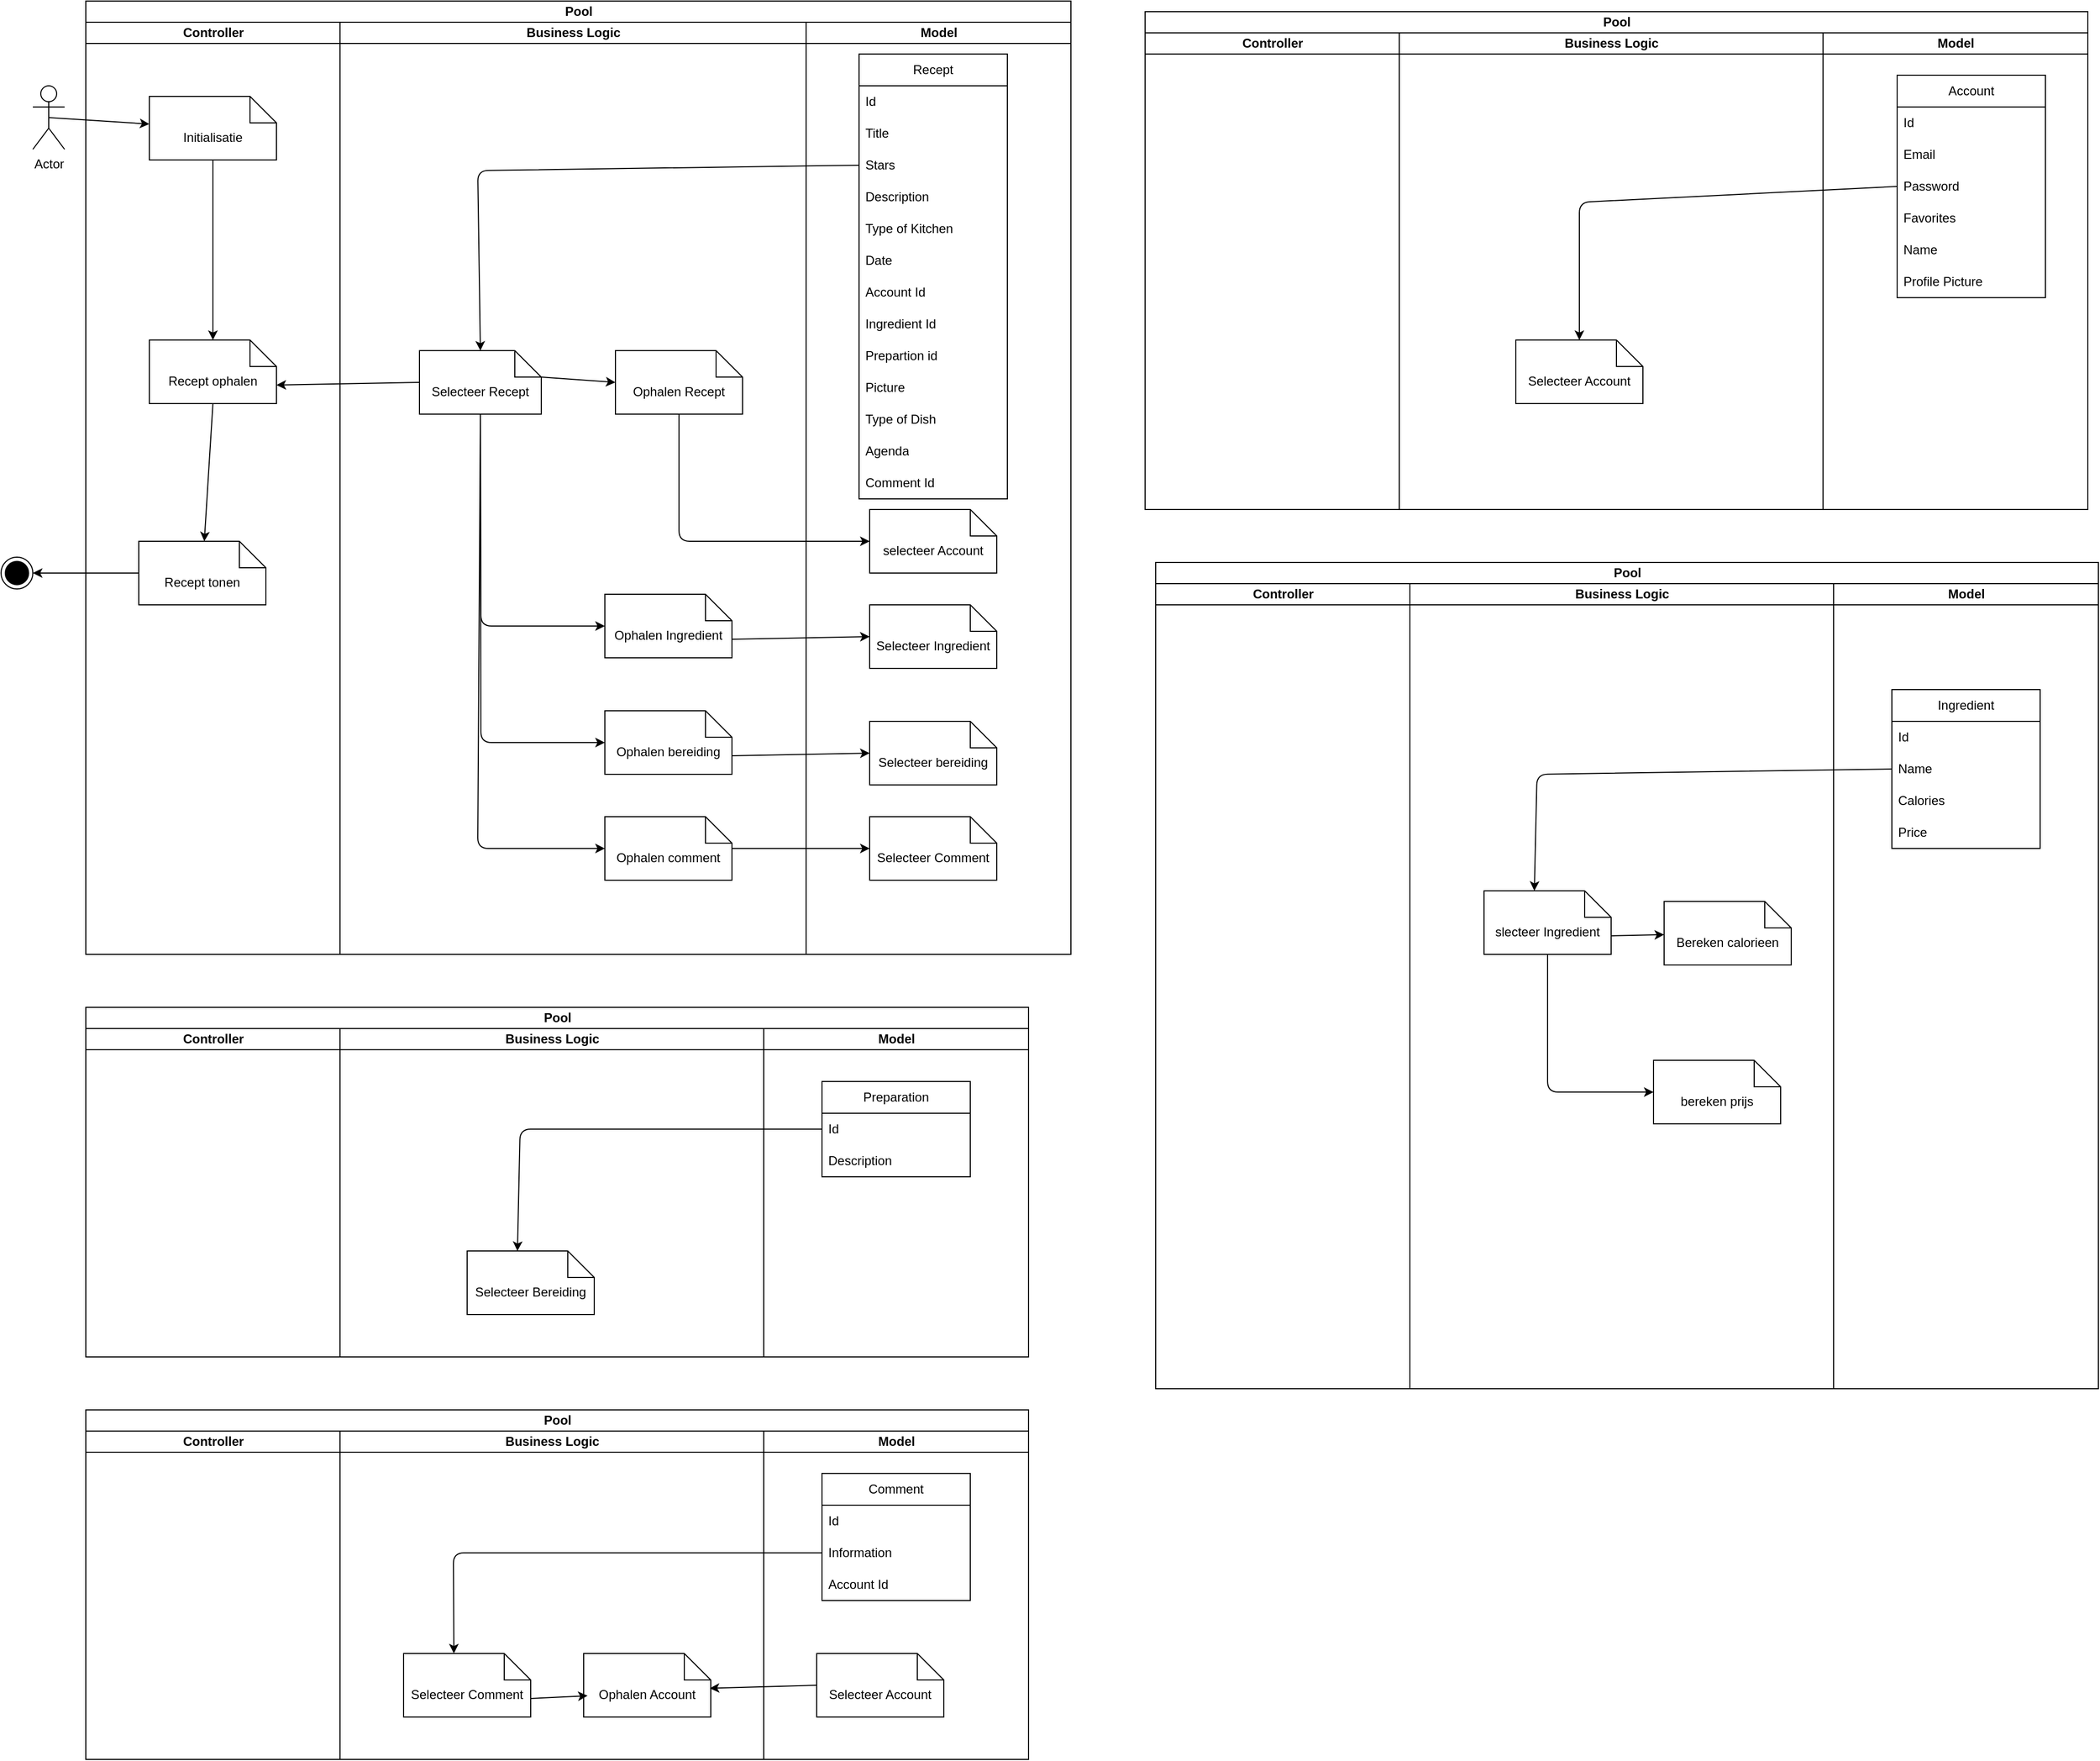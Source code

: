 <mxfile>
    <diagram id="ECCY4xuhzus7_QFNmY9s" name="Page-1">
        <mxGraphModel dx="3103" dy="2226" grid="1" gridSize="10" guides="1" tooltips="1" connect="1" arrows="1" fold="1" page="1" pageScale="1" pageWidth="850" pageHeight="1100" math="0" shadow="0">
            <root>
                <mxCell id="0"/>
                <mxCell id="1" parent="0"/>
                <mxCell id="2" value="Actor" style="shape=umlActor;verticalLabelPosition=bottom;verticalAlign=top;html=1;" vertex="1" parent="1">
                    <mxGeometry x="60" y="400" width="30" height="60" as="geometry"/>
                </mxCell>
                <mxCell id="3" value="Pool" style="swimlane;childLayout=stackLayout;resizeParent=1;resizeParentMax=0;startSize=20;html=1;" vertex="1" parent="1">
                    <mxGeometry x="110" y="320" width="930" height="900" as="geometry"/>
                </mxCell>
                <mxCell id="4" value="Controller" style="swimlane;startSize=20;html=1;" vertex="1" parent="3">
                    <mxGeometry y="20" width="240" height="880" as="geometry"/>
                </mxCell>
                <mxCell id="12" style="edgeStyle=none;html=1;exitX=0.5;exitY=1;exitDx=0;exitDy=0;exitPerimeter=0;" edge="1" parent="4" source="7" target="8">
                    <mxGeometry relative="1" as="geometry"/>
                </mxCell>
                <mxCell id="7" value="Initialisatie" style="shape=note2;boundedLbl=1;whiteSpace=wrap;html=1;size=25;verticalAlign=top;align=center;" vertex="1" parent="4">
                    <mxGeometry x="60" y="70" width="120" height="60" as="geometry"/>
                </mxCell>
                <mxCell id="13" style="edgeStyle=none;html=1;exitX=0.5;exitY=1;exitDx=0;exitDy=0;exitPerimeter=0;" edge="1" parent="4" source="8" target="9">
                    <mxGeometry relative="1" as="geometry"/>
                </mxCell>
                <mxCell id="8" value="Recept ophalen" style="shape=note2;boundedLbl=1;whiteSpace=wrap;html=1;size=25;verticalAlign=top;align=center;" vertex="1" parent="4">
                    <mxGeometry x="60" y="300" width="120" height="60" as="geometry"/>
                </mxCell>
                <mxCell id="9" value="Recept tonen" style="shape=note2;boundedLbl=1;whiteSpace=wrap;html=1;size=25;verticalAlign=top;align=center;" vertex="1" parent="4">
                    <mxGeometry x="50" y="490" width="120" height="60" as="geometry"/>
                </mxCell>
                <mxCell id="5" value="Business Logic" style="swimlane;startSize=20;html=1;" vertex="1" parent="3">
                    <mxGeometry x="240" y="20" width="440" height="880" as="geometry"/>
                </mxCell>
                <mxCell id="30" value="Selecteer Recept" style="shape=note2;boundedLbl=1;whiteSpace=wrap;html=1;size=25;verticalAlign=top;align=center;" vertex="1" parent="5">
                    <mxGeometry x="75" y="310" width="115" height="60" as="geometry"/>
                </mxCell>
                <mxCell id="34" value="Ophalen Recept" style="shape=note2;boundedLbl=1;whiteSpace=wrap;html=1;size=25;verticalAlign=top;align=center;" vertex="1" parent="5">
                    <mxGeometry x="260" y="310" width="120" height="60" as="geometry"/>
                </mxCell>
                <mxCell id="35" style="edgeStyle=none;html=1;exitX=0;exitY=0;exitDx=115;exitDy=25;exitPerimeter=0;entryX=0;entryY=0.5;entryDx=0;entryDy=0;entryPerimeter=0;" edge="1" parent="5" source="30" target="34">
                    <mxGeometry relative="1" as="geometry"/>
                </mxCell>
                <mxCell id="38" value="Ophalen Ingredient" style="shape=note2;boundedLbl=1;whiteSpace=wrap;html=1;size=25;verticalAlign=top;align=center;" vertex="1" parent="5">
                    <mxGeometry x="250" y="540" width="120" height="60" as="geometry"/>
                </mxCell>
                <mxCell id="39" style="edgeStyle=none;html=1;exitX=0.5;exitY=1;exitDx=0;exitDy=0;exitPerimeter=0;entryX=0;entryY=0.5;entryDx=0;entryDy=0;entryPerimeter=0;" edge="1" parent="5" source="30" target="38">
                    <mxGeometry relative="1" as="geometry">
                        <Array as="points">
                            <mxPoint x="133" y="570"/>
                        </Array>
                    </mxGeometry>
                </mxCell>
                <mxCell id="42" value="Ophalen bereiding" style="shape=note2;boundedLbl=1;whiteSpace=wrap;html=1;size=25;verticalAlign=top;align=center;" vertex="1" parent="5">
                    <mxGeometry x="250" y="650" width="120" height="60" as="geometry"/>
                </mxCell>
                <mxCell id="43" style="edgeStyle=none;html=1;exitX=0.5;exitY=1;exitDx=0;exitDy=0;exitPerimeter=0;entryX=0;entryY=0.5;entryDx=0;entryDy=0;entryPerimeter=0;" edge="1" parent="5" source="30" target="42">
                    <mxGeometry relative="1" as="geometry">
                        <Array as="points">
                            <mxPoint x="133" y="680"/>
                        </Array>
                    </mxGeometry>
                </mxCell>
                <mxCell id="109" value="Ophalen comment" style="shape=note2;boundedLbl=1;whiteSpace=wrap;html=1;size=25;verticalAlign=top;align=center;" vertex="1" parent="5">
                    <mxGeometry x="250" y="750" width="120" height="60" as="geometry"/>
                </mxCell>
                <mxCell id="112" style="edgeStyle=none;html=1;exitX=0.5;exitY=1;exitDx=0;exitDy=0;exitPerimeter=0;entryX=0;entryY=0.5;entryDx=0;entryDy=0;entryPerimeter=0;" edge="1" parent="5" source="30" target="109">
                    <mxGeometry relative="1" as="geometry">
                        <Array as="points">
                            <mxPoint x="130" y="780"/>
                        </Array>
                    </mxGeometry>
                </mxCell>
                <mxCell id="32" style="edgeStyle=none;html=1;exitX=0;exitY=0.5;exitDx=0;exitDy=0;exitPerimeter=0;entryX=0;entryY=0;entryDx=120;entryDy=42.5;entryPerimeter=0;" edge="1" parent="3" source="30" target="8">
                    <mxGeometry relative="1" as="geometry"/>
                </mxCell>
                <mxCell id="33" style="edgeStyle=none;html=1;exitX=0;exitY=0.5;exitDx=0;exitDy=0;entryX=0.5;entryY=0;entryDx=0;entryDy=0;entryPerimeter=0;" edge="1" parent="3" source="20" target="30">
                    <mxGeometry relative="1" as="geometry">
                        <Array as="points">
                            <mxPoint x="370" y="160"/>
                        </Array>
                    </mxGeometry>
                </mxCell>
                <mxCell id="37" style="edgeStyle=none;html=1;exitX=0.5;exitY=1;exitDx=0;exitDy=0;exitPerimeter=0;entryX=0;entryY=0.5;entryDx=0;entryDy=0;entryPerimeter=0;" edge="1" parent="3" source="34" target="36">
                    <mxGeometry relative="1" as="geometry">
                        <Array as="points">
                            <mxPoint x="560" y="510"/>
                        </Array>
                    </mxGeometry>
                </mxCell>
                <mxCell id="41" style="edgeStyle=none;html=1;exitX=0;exitY=0;exitDx=120;exitDy=42.5;exitPerimeter=0;entryX=0;entryY=0.5;entryDx=0;entryDy=0;entryPerimeter=0;" edge="1" parent="3" source="38" target="40">
                    <mxGeometry relative="1" as="geometry"/>
                </mxCell>
                <mxCell id="45" style="edgeStyle=none;html=1;exitX=0;exitY=0;exitDx=120;exitDy=42.5;exitPerimeter=0;entryX=0;entryY=0.5;entryDx=0;entryDy=0;entryPerimeter=0;" edge="1" parent="3" source="42" target="44">
                    <mxGeometry relative="1" as="geometry"/>
                </mxCell>
                <mxCell id="6" value="Model" style="swimlane;startSize=20;html=1;" vertex="1" parent="3">
                    <mxGeometry x="680" y="20" width="250" height="880" as="geometry"/>
                </mxCell>
                <mxCell id="17" value="Recept" style="swimlane;fontStyle=0;childLayout=stackLayout;horizontal=1;startSize=30;horizontalStack=0;resizeParent=1;resizeParentMax=0;resizeLast=0;collapsible=1;marginBottom=0;whiteSpace=wrap;html=1;" vertex="1" parent="6">
                    <mxGeometry x="50" y="30" width="140" height="420" as="geometry"/>
                </mxCell>
                <mxCell id="18" value="Id" style="text;strokeColor=none;fillColor=none;align=left;verticalAlign=middle;spacingLeft=4;spacingRight=4;overflow=hidden;points=[[0,0.5],[1,0.5]];portConstraint=eastwest;rotatable=0;whiteSpace=wrap;html=1;" vertex="1" parent="17">
                    <mxGeometry y="30" width="140" height="30" as="geometry"/>
                </mxCell>
                <mxCell id="19" value="Title" style="text;strokeColor=none;fillColor=none;align=left;verticalAlign=middle;spacingLeft=4;spacingRight=4;overflow=hidden;points=[[0,0.5],[1,0.5]];portConstraint=eastwest;rotatable=0;whiteSpace=wrap;html=1;" vertex="1" parent="17">
                    <mxGeometry y="60" width="140" height="30" as="geometry"/>
                </mxCell>
                <mxCell id="20" value="Stars" style="text;strokeColor=none;fillColor=none;align=left;verticalAlign=middle;spacingLeft=4;spacingRight=4;overflow=hidden;points=[[0,0.5],[1,0.5]];portConstraint=eastwest;rotatable=0;whiteSpace=wrap;html=1;" vertex="1" parent="17">
                    <mxGeometry y="90" width="140" height="30" as="geometry"/>
                </mxCell>
                <mxCell id="21" value="Description" style="text;strokeColor=none;fillColor=none;align=left;verticalAlign=middle;spacingLeft=4;spacingRight=4;overflow=hidden;points=[[0,0.5],[1,0.5]];portConstraint=eastwest;rotatable=0;whiteSpace=wrap;html=1;" vertex="1" parent="17">
                    <mxGeometry y="120" width="140" height="30" as="geometry"/>
                </mxCell>
                <mxCell id="22" value="Type of Kitchen" style="text;strokeColor=none;fillColor=none;align=left;verticalAlign=middle;spacingLeft=4;spacingRight=4;overflow=hidden;points=[[0,0.5],[1,0.5]];portConstraint=eastwest;rotatable=0;whiteSpace=wrap;html=1;" vertex="1" parent="17">
                    <mxGeometry y="150" width="140" height="30" as="geometry"/>
                </mxCell>
                <mxCell id="23" value="Date" style="text;strokeColor=none;fillColor=none;align=left;verticalAlign=middle;spacingLeft=4;spacingRight=4;overflow=hidden;points=[[0,0.5],[1,0.5]];portConstraint=eastwest;rotatable=0;whiteSpace=wrap;html=1;" vertex="1" parent="17">
                    <mxGeometry y="180" width="140" height="30" as="geometry"/>
                </mxCell>
                <mxCell id="24" value="Account Id" style="text;strokeColor=none;fillColor=none;align=left;verticalAlign=middle;spacingLeft=4;spacingRight=4;overflow=hidden;points=[[0,0.5],[1,0.5]];portConstraint=eastwest;rotatable=0;whiteSpace=wrap;html=1;" vertex="1" parent="17">
                    <mxGeometry y="210" width="140" height="30" as="geometry"/>
                </mxCell>
                <mxCell id="25" value="Ingredient Id" style="text;strokeColor=none;fillColor=none;align=left;verticalAlign=middle;spacingLeft=4;spacingRight=4;overflow=hidden;points=[[0,0.5],[1,0.5]];portConstraint=eastwest;rotatable=0;whiteSpace=wrap;html=1;" vertex="1" parent="17">
                    <mxGeometry y="240" width="140" height="30" as="geometry"/>
                </mxCell>
                <mxCell id="26" value="Prepartion id" style="text;strokeColor=none;fillColor=none;align=left;verticalAlign=middle;spacingLeft=4;spacingRight=4;overflow=hidden;points=[[0,0.5],[1,0.5]];portConstraint=eastwest;rotatable=0;whiteSpace=wrap;html=1;" vertex="1" parent="17">
                    <mxGeometry y="270" width="140" height="30" as="geometry"/>
                </mxCell>
                <mxCell id="27" value="Picture" style="text;strokeColor=none;fillColor=none;align=left;verticalAlign=middle;spacingLeft=4;spacingRight=4;overflow=hidden;points=[[0,0.5],[1,0.5]];portConstraint=eastwest;rotatable=0;whiteSpace=wrap;html=1;" vertex="1" parent="17">
                    <mxGeometry y="300" width="140" height="30" as="geometry"/>
                </mxCell>
                <mxCell id="28" value="Type of Dish" style="text;strokeColor=none;fillColor=none;align=left;verticalAlign=middle;spacingLeft=4;spacingRight=4;overflow=hidden;points=[[0,0.5],[1,0.5]];portConstraint=eastwest;rotatable=0;whiteSpace=wrap;html=1;" vertex="1" parent="17">
                    <mxGeometry y="330" width="140" height="30" as="geometry"/>
                </mxCell>
                <mxCell id="110" value="Agenda" style="text;strokeColor=none;fillColor=none;align=left;verticalAlign=middle;spacingLeft=4;spacingRight=4;overflow=hidden;points=[[0,0.5],[1,0.5]];portConstraint=eastwest;rotatable=0;whiteSpace=wrap;html=1;" vertex="1" parent="17">
                    <mxGeometry y="360" width="140" height="30" as="geometry"/>
                </mxCell>
                <mxCell id="29" value="Comment Id" style="text;strokeColor=none;fillColor=none;align=left;verticalAlign=middle;spacingLeft=4;spacingRight=4;overflow=hidden;points=[[0,0.5],[1,0.5]];portConstraint=eastwest;rotatable=0;whiteSpace=wrap;html=1;" vertex="1" parent="17">
                    <mxGeometry y="390" width="140" height="30" as="geometry"/>
                </mxCell>
                <mxCell id="36" value="selecteer Account" style="shape=note2;boundedLbl=1;whiteSpace=wrap;html=1;size=25;verticalAlign=top;align=center;" vertex="1" parent="6">
                    <mxGeometry x="60" y="460" width="120" height="60" as="geometry"/>
                </mxCell>
                <mxCell id="40" value="Selecteer Ingredient" style="shape=note2;boundedLbl=1;whiteSpace=wrap;html=1;size=25;verticalAlign=top;align=center;" vertex="1" parent="6">
                    <mxGeometry x="60" y="550" width="120" height="60" as="geometry"/>
                </mxCell>
                <mxCell id="44" value="Selecteer bereiding" style="shape=note2;boundedLbl=1;whiteSpace=wrap;html=1;size=25;verticalAlign=top;align=center;" vertex="1" parent="6">
                    <mxGeometry x="60" y="660" width="120" height="60" as="geometry"/>
                </mxCell>
                <mxCell id="111" value="Selecteer Comment" style="shape=note2;boundedLbl=1;whiteSpace=wrap;html=1;size=25;verticalAlign=top;align=center;" vertex="1" parent="6">
                    <mxGeometry x="60" y="750" width="120" height="60" as="geometry"/>
                </mxCell>
                <mxCell id="113" style="edgeStyle=none;html=1;entryX=0;entryY=0.5;entryDx=0;entryDy=0;entryPerimeter=0;" edge="1" parent="3" source="109" target="111">
                    <mxGeometry relative="1" as="geometry"/>
                </mxCell>
                <mxCell id="10" value="" style="ellipse;html=1;shape=endState;fillColor=strokeColor;" vertex="1" parent="1">
                    <mxGeometry x="30" y="845" width="30" height="30" as="geometry"/>
                </mxCell>
                <mxCell id="11" style="edgeStyle=none;html=1;exitX=0.5;exitY=0.5;exitDx=0;exitDy=0;exitPerimeter=0;" edge="1" parent="1" source="2" target="7">
                    <mxGeometry relative="1" as="geometry"/>
                </mxCell>
                <mxCell id="14" style="edgeStyle=none;html=1;exitX=0;exitY=0.5;exitDx=0;exitDy=0;exitPerimeter=0;entryX=1;entryY=0.5;entryDx=0;entryDy=0;" edge="1" parent="1" source="9" target="10">
                    <mxGeometry relative="1" as="geometry"/>
                </mxCell>
                <mxCell id="52" value="Pool" style="swimlane;childLayout=stackLayout;resizeParent=1;resizeParentMax=0;startSize=20;html=1;" vertex="1" parent="1">
                    <mxGeometry x="1120" y="850" width="890" height="780" as="geometry"/>
                </mxCell>
                <mxCell id="53" value="Controller" style="swimlane;startSize=20;html=1;" vertex="1" parent="52">
                    <mxGeometry y="20" width="240" height="760" as="geometry"/>
                </mxCell>
                <mxCell id="59" value="Business Logic" style="swimlane;startSize=20;html=1;" vertex="1" parent="52">
                    <mxGeometry x="240" y="20" width="400" height="760" as="geometry"/>
                </mxCell>
                <mxCell id="103" style="edgeStyle=none;html=1;exitX=0;exitY=0;exitDx=120;exitDy=42.5;exitPerimeter=0;" edge="1" parent="59" source="99" target="100">
                    <mxGeometry relative="1" as="geometry"/>
                </mxCell>
                <mxCell id="99" value="slecteer Ingredient" style="shape=note2;boundedLbl=1;whiteSpace=wrap;html=1;size=25;verticalAlign=top;align=center;" vertex="1" parent="59">
                    <mxGeometry x="70" y="290" width="120" height="60" as="geometry"/>
                </mxCell>
                <mxCell id="100" value="Bereken calorieen" style="shape=note2;boundedLbl=1;whiteSpace=wrap;html=1;size=25;verticalAlign=top;align=center;" vertex="1" parent="59">
                    <mxGeometry x="240" y="300" width="120" height="60" as="geometry"/>
                </mxCell>
                <mxCell id="101" value="bereken prijs" style="shape=note2;boundedLbl=1;whiteSpace=wrap;html=1;size=25;verticalAlign=top;align=center;" vertex="1" parent="59">
                    <mxGeometry x="230" y="450" width="120" height="60" as="geometry"/>
                </mxCell>
                <mxCell id="102" style="edgeStyle=none;html=1;exitX=0.5;exitY=1;exitDx=0;exitDy=0;exitPerimeter=0;entryX=0;entryY=0.5;entryDx=0;entryDy=0;entryPerimeter=0;" edge="1" parent="59" source="99" target="101">
                    <mxGeometry relative="1" as="geometry">
                        <Array as="points">
                            <mxPoint x="130" y="480"/>
                        </Array>
                    </mxGeometry>
                </mxCell>
                <mxCell id="72" value="Model" style="swimlane;startSize=20;html=1;" vertex="1" parent="52">
                    <mxGeometry x="640" y="20" width="250" height="760" as="geometry"/>
                </mxCell>
                <mxCell id="94" value="Ingredient" style="swimlane;fontStyle=0;childLayout=stackLayout;horizontal=1;startSize=30;horizontalStack=0;resizeParent=1;resizeParentMax=0;resizeLast=0;collapsible=1;marginBottom=0;whiteSpace=wrap;html=1;" vertex="1" parent="72">
                    <mxGeometry x="55" y="100" width="140" height="150" as="geometry"/>
                </mxCell>
                <mxCell id="95" value="Id" style="text;strokeColor=none;fillColor=none;align=left;verticalAlign=middle;spacingLeft=4;spacingRight=4;overflow=hidden;points=[[0,0.5],[1,0.5]];portConstraint=eastwest;rotatable=0;whiteSpace=wrap;html=1;" vertex="1" parent="94">
                    <mxGeometry y="30" width="140" height="30" as="geometry"/>
                </mxCell>
                <mxCell id="96" value="Name" style="text;strokeColor=none;fillColor=none;align=left;verticalAlign=middle;spacingLeft=4;spacingRight=4;overflow=hidden;points=[[0,0.5],[1,0.5]];portConstraint=eastwest;rotatable=0;whiteSpace=wrap;html=1;" vertex="1" parent="94">
                    <mxGeometry y="60" width="140" height="30" as="geometry"/>
                </mxCell>
                <mxCell id="97" value="Calories" style="text;strokeColor=none;fillColor=none;align=left;verticalAlign=middle;spacingLeft=4;spacingRight=4;overflow=hidden;points=[[0,0.5],[1,0.5]];portConstraint=eastwest;rotatable=0;whiteSpace=wrap;html=1;" vertex="1" parent="94">
                    <mxGeometry y="90" width="140" height="30" as="geometry"/>
                </mxCell>
                <mxCell id="98" value="Price" style="text;strokeColor=none;fillColor=none;align=left;verticalAlign=middle;spacingLeft=4;spacingRight=4;overflow=hidden;points=[[0,0.5],[1,0.5]];portConstraint=eastwest;rotatable=0;whiteSpace=wrap;html=1;" vertex="1" parent="94">
                    <mxGeometry y="120" width="140" height="30" as="geometry"/>
                </mxCell>
                <mxCell id="104" style="edgeStyle=none;html=1;exitX=0;exitY=0.5;exitDx=0;exitDy=0;entryX=0;entryY=0;entryDx=47.5;entryDy=0;entryPerimeter=0;" edge="1" parent="52" source="96" target="99">
                    <mxGeometry relative="1" as="geometry">
                        <Array as="points">
                            <mxPoint x="360" y="200"/>
                        </Array>
                    </mxGeometry>
                </mxCell>
                <mxCell id="114" value="Pool" style="swimlane;childLayout=stackLayout;resizeParent=1;resizeParentMax=0;startSize=20;html=1;" vertex="1" parent="1">
                    <mxGeometry x="110" y="1270" width="890" height="330" as="geometry"/>
                </mxCell>
                <mxCell id="115" value="Controller" style="swimlane;startSize=20;html=1;" vertex="1" parent="114">
                    <mxGeometry y="20" width="240" height="310" as="geometry"/>
                </mxCell>
                <mxCell id="116" value="Business Logic" style="swimlane;startSize=20;html=1;" vertex="1" parent="114">
                    <mxGeometry x="240" y="20" width="400" height="310" as="geometry"/>
                </mxCell>
                <mxCell id="133" value="Selecteer Bereiding" style="shape=note2;boundedLbl=1;whiteSpace=wrap;html=1;size=25;verticalAlign=top;align=center;" vertex="1" parent="116">
                    <mxGeometry x="120" y="210" width="120" height="60" as="geometry"/>
                </mxCell>
                <mxCell id="122" value="Model" style="swimlane;startSize=20;html=1;" vertex="1" parent="114">
                    <mxGeometry x="640" y="20" width="250" height="310" as="geometry"/>
                </mxCell>
                <mxCell id="129" value="Preparation" style="swimlane;fontStyle=0;childLayout=stackLayout;horizontal=1;startSize=30;horizontalStack=0;resizeParent=1;resizeParentMax=0;resizeLast=0;collapsible=1;marginBottom=0;whiteSpace=wrap;html=1;" vertex="1" parent="122">
                    <mxGeometry x="55" y="50" width="140" height="90" as="geometry"/>
                </mxCell>
                <mxCell id="130" value="Id" style="text;strokeColor=none;fillColor=none;align=left;verticalAlign=middle;spacingLeft=4;spacingRight=4;overflow=hidden;points=[[0,0.5],[1,0.5]];portConstraint=eastwest;rotatable=0;whiteSpace=wrap;html=1;" vertex="1" parent="129">
                    <mxGeometry y="30" width="140" height="30" as="geometry"/>
                </mxCell>
                <mxCell id="131" value="Description" style="text;strokeColor=none;fillColor=none;align=left;verticalAlign=middle;spacingLeft=4;spacingRight=4;overflow=hidden;points=[[0,0.5],[1,0.5]];portConstraint=eastwest;rotatable=0;whiteSpace=wrap;html=1;" vertex="1" parent="129">
                    <mxGeometry y="60" width="140" height="30" as="geometry"/>
                </mxCell>
                <mxCell id="134" style="edgeStyle=none;html=1;exitX=0;exitY=0.5;exitDx=0;exitDy=0;entryX=0;entryY=0;entryDx=47.5;entryDy=0;entryPerimeter=0;" edge="1" parent="114" source="130" target="133">
                    <mxGeometry relative="1" as="geometry">
                        <Array as="points">
                            <mxPoint x="410" y="115"/>
                        </Array>
                    </mxGeometry>
                </mxCell>
                <mxCell id="136" value="Pool" style="swimlane;childLayout=stackLayout;resizeParent=1;resizeParentMax=0;startSize=20;html=1;" vertex="1" parent="1">
                    <mxGeometry x="110" y="1650" width="890" height="330" as="geometry"/>
                </mxCell>
                <mxCell id="137" value="Controller" style="swimlane;startSize=20;html=1;" vertex="1" parent="136">
                    <mxGeometry y="20" width="240" height="310" as="geometry"/>
                </mxCell>
                <mxCell id="138" value="Business Logic" style="swimlane;startSize=20;html=1;" vertex="1" parent="136">
                    <mxGeometry x="240" y="20" width="400" height="310" as="geometry"/>
                </mxCell>
                <mxCell id="149" value="Selecteer Comment" style="shape=note2;boundedLbl=1;whiteSpace=wrap;html=1;size=25;verticalAlign=top;align=center;" vertex="1" parent="138">
                    <mxGeometry x="60" y="210" width="120" height="60" as="geometry"/>
                </mxCell>
                <mxCell id="150" value="Ophalen Account" style="shape=note2;boundedLbl=1;whiteSpace=wrap;html=1;size=25;verticalAlign=top;align=center;" vertex="1" parent="138">
                    <mxGeometry x="230" y="210" width="120" height="60" as="geometry"/>
                </mxCell>
                <mxCell id="153" style="edgeStyle=none;html=1;exitX=0;exitY=0;exitDx=120;exitDy=42.5;exitPerimeter=0;entryX=0.031;entryY=0.665;entryDx=0;entryDy=0;entryPerimeter=0;" edge="1" parent="138" source="149" target="150">
                    <mxGeometry relative="1" as="geometry"/>
                </mxCell>
                <mxCell id="140" value="Model" style="swimlane;startSize=20;html=1;" vertex="1" parent="136">
                    <mxGeometry x="640" y="20" width="250" height="310" as="geometry"/>
                </mxCell>
                <mxCell id="145" value="Comment" style="swimlane;fontStyle=0;childLayout=stackLayout;horizontal=1;startSize=30;horizontalStack=0;resizeParent=1;resizeParentMax=0;resizeLast=0;collapsible=1;marginBottom=0;whiteSpace=wrap;html=1;" vertex="1" parent="140">
                    <mxGeometry x="55" y="40" width="140" height="120" as="geometry"/>
                </mxCell>
                <mxCell id="146" value="Id" style="text;strokeColor=none;fillColor=none;align=left;verticalAlign=middle;spacingLeft=4;spacingRight=4;overflow=hidden;points=[[0,0.5],[1,0.5]];portConstraint=eastwest;rotatable=0;whiteSpace=wrap;html=1;" vertex="1" parent="145">
                    <mxGeometry y="30" width="140" height="30" as="geometry"/>
                </mxCell>
                <mxCell id="147" value="Information" style="text;strokeColor=none;fillColor=none;align=left;verticalAlign=middle;spacingLeft=4;spacingRight=4;overflow=hidden;points=[[0,0.5],[1,0.5]];portConstraint=eastwest;rotatable=0;whiteSpace=wrap;html=1;" vertex="1" parent="145">
                    <mxGeometry y="60" width="140" height="30" as="geometry"/>
                </mxCell>
                <mxCell id="148" value="Account Id" style="text;strokeColor=none;fillColor=none;align=left;verticalAlign=middle;spacingLeft=4;spacingRight=4;overflow=hidden;points=[[0,0.5],[1,0.5]];portConstraint=eastwest;rotatable=0;whiteSpace=wrap;html=1;" vertex="1" parent="145">
                    <mxGeometry y="90" width="140" height="30" as="geometry"/>
                </mxCell>
                <mxCell id="151" value="Selecteer Account" style="shape=note2;boundedLbl=1;whiteSpace=wrap;html=1;size=25;verticalAlign=top;align=center;" vertex="1" parent="140">
                    <mxGeometry x="50" y="210" width="120" height="60" as="geometry"/>
                </mxCell>
                <mxCell id="152" style="edgeStyle=none;html=1;exitX=0;exitY=0.5;exitDx=0;exitDy=0;entryX=0;entryY=0;entryDx=47.5;entryDy=0;entryPerimeter=0;" edge="1" parent="136" source="147" target="149">
                    <mxGeometry relative="1" as="geometry">
                        <Array as="points">
                            <mxPoint x="347" y="135"/>
                        </Array>
                    </mxGeometry>
                </mxCell>
                <mxCell id="154" style="edgeStyle=none;html=1;exitX=0;exitY=0.5;exitDx=0;exitDy=0;exitPerimeter=0;entryX=0.992;entryY=0.547;entryDx=0;entryDy=0;entryPerimeter=0;" edge="1" parent="136" source="151" target="150">
                    <mxGeometry relative="1" as="geometry"/>
                </mxCell>
                <mxCell id="159" value="Pool" style="swimlane;childLayout=stackLayout;resizeParent=1;resizeParentMax=0;startSize=20;html=1;" vertex="1" parent="1">
                    <mxGeometry x="1110" y="330" width="890" height="470" as="geometry"/>
                </mxCell>
                <mxCell id="160" value="Controller" style="swimlane;startSize=20;html=1;" vertex="1" parent="159">
                    <mxGeometry y="20" width="240" height="450" as="geometry"/>
                </mxCell>
                <mxCell id="161" value="Business Logic" style="swimlane;startSize=20;html=1;" vertex="1" parent="159">
                    <mxGeometry x="240" y="20" width="400" height="450" as="geometry"/>
                </mxCell>
                <mxCell id="180" value="Selecteer Account" style="shape=note2;boundedLbl=1;whiteSpace=wrap;html=1;size=25;verticalAlign=top;align=center;" vertex="1" parent="161">
                    <mxGeometry x="110" y="290" width="120" height="60" as="geometry"/>
                </mxCell>
                <mxCell id="165" value="Model" style="swimlane;startSize=20;html=1;" vertex="1" parent="159">
                    <mxGeometry x="640" y="20" width="250" height="450" as="geometry"/>
                </mxCell>
                <mxCell id="173" value="Account" style="swimlane;fontStyle=0;childLayout=stackLayout;horizontal=1;startSize=30;horizontalStack=0;resizeParent=1;resizeParentMax=0;resizeLast=0;collapsible=1;marginBottom=0;whiteSpace=wrap;html=1;" vertex="1" parent="165">
                    <mxGeometry x="70" y="40" width="140" height="210" as="geometry"/>
                </mxCell>
                <mxCell id="174" value="Id" style="text;strokeColor=none;fillColor=none;align=left;verticalAlign=middle;spacingLeft=4;spacingRight=4;overflow=hidden;points=[[0,0.5],[1,0.5]];portConstraint=eastwest;rotatable=0;whiteSpace=wrap;html=1;" vertex="1" parent="173">
                    <mxGeometry y="30" width="140" height="30" as="geometry"/>
                </mxCell>
                <mxCell id="175" value="Email" style="text;strokeColor=none;fillColor=none;align=left;verticalAlign=middle;spacingLeft=4;spacingRight=4;overflow=hidden;points=[[0,0.5],[1,0.5]];portConstraint=eastwest;rotatable=0;whiteSpace=wrap;html=1;" vertex="1" parent="173">
                    <mxGeometry y="60" width="140" height="30" as="geometry"/>
                </mxCell>
                <mxCell id="176" value="Password" style="text;strokeColor=none;fillColor=none;align=left;verticalAlign=middle;spacingLeft=4;spacingRight=4;overflow=hidden;points=[[0,0.5],[1,0.5]];portConstraint=eastwest;rotatable=0;whiteSpace=wrap;html=1;" vertex="1" parent="173">
                    <mxGeometry y="90" width="140" height="30" as="geometry"/>
                </mxCell>
                <mxCell id="177" value="Favorites" style="text;strokeColor=none;fillColor=none;align=left;verticalAlign=middle;spacingLeft=4;spacingRight=4;overflow=hidden;points=[[0,0.5],[1,0.5]];portConstraint=eastwest;rotatable=0;whiteSpace=wrap;html=1;" vertex="1" parent="173">
                    <mxGeometry y="120" width="140" height="30" as="geometry"/>
                </mxCell>
                <mxCell id="178" value="Name" style="text;strokeColor=none;fillColor=none;align=left;verticalAlign=middle;spacingLeft=4;spacingRight=4;overflow=hidden;points=[[0,0.5],[1,0.5]];portConstraint=eastwest;rotatable=0;whiteSpace=wrap;html=1;" vertex="1" parent="173">
                    <mxGeometry y="150" width="140" height="30" as="geometry"/>
                </mxCell>
                <mxCell id="179" value="Profile Picture" style="text;strokeColor=none;fillColor=none;align=left;verticalAlign=middle;spacingLeft=4;spacingRight=4;overflow=hidden;points=[[0,0.5],[1,0.5]];portConstraint=eastwest;rotatable=0;whiteSpace=wrap;html=1;" vertex="1" parent="173">
                    <mxGeometry y="180" width="140" height="30" as="geometry"/>
                </mxCell>
                <mxCell id="181" style="edgeStyle=none;html=1;exitX=0;exitY=0.5;exitDx=0;exitDy=0;entryX=0.5;entryY=0;entryDx=0;entryDy=0;entryPerimeter=0;" edge="1" parent="159" source="176" target="180">
                    <mxGeometry relative="1" as="geometry">
                        <Array as="points">
                            <mxPoint x="410" y="180"/>
                        </Array>
                    </mxGeometry>
                </mxCell>
            </root>
        </mxGraphModel>
    </diagram>
</mxfile>